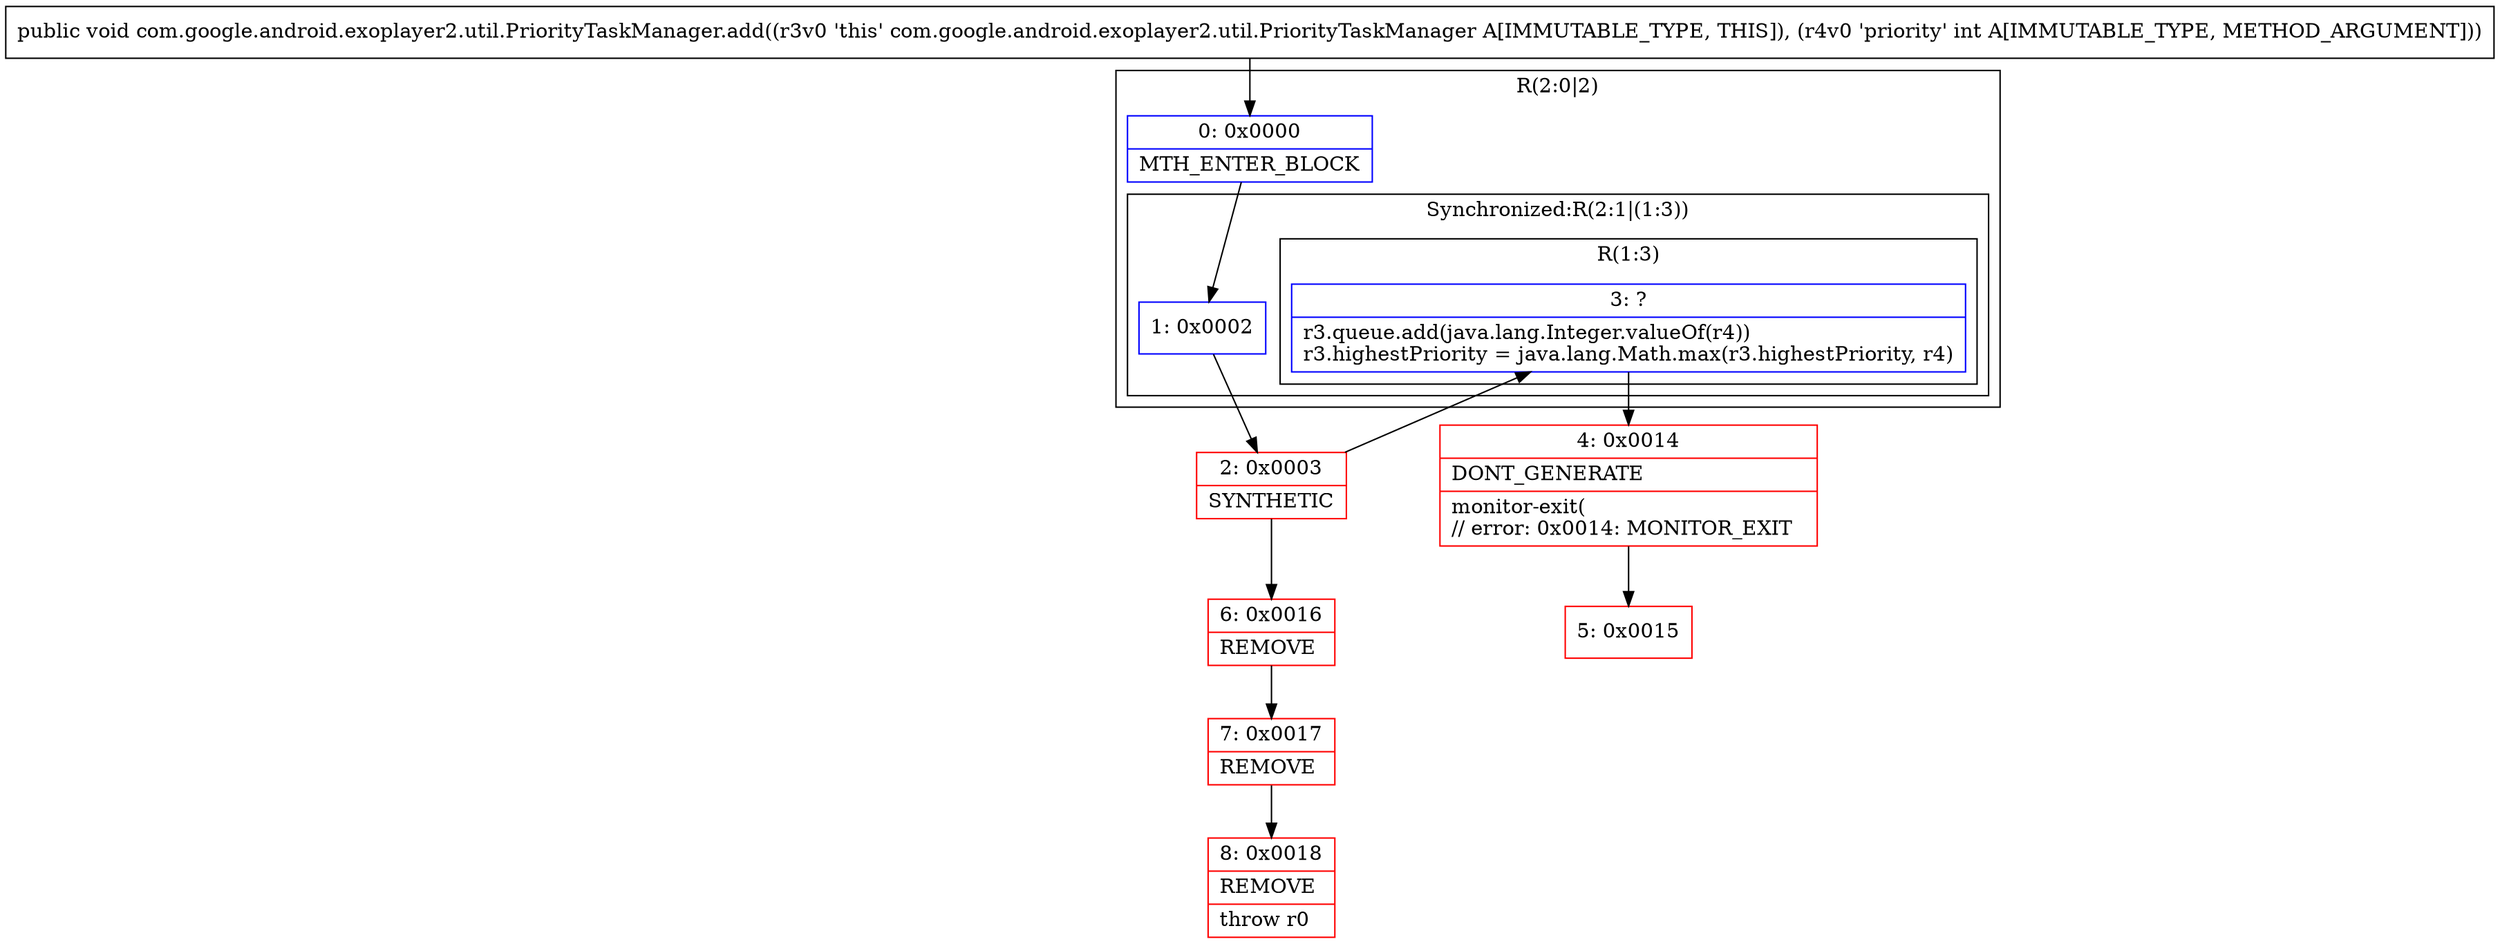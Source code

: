 digraph "CFG forcom.google.android.exoplayer2.util.PriorityTaskManager.add(I)V" {
subgraph cluster_Region_859829428 {
label = "R(2:0|2)";
node [shape=record,color=blue];
Node_0 [shape=record,label="{0\:\ 0x0000|MTH_ENTER_BLOCK\l}"];
subgraph cluster_SynchronizedRegion_573245245 {
label = "Synchronized:R(2:1|(1:3))";
node [shape=record,color=blue];
Node_1 [shape=record,label="{1\:\ 0x0002}"];
subgraph cluster_Region_53893562 {
label = "R(1:3)";
node [shape=record,color=blue];
Node_3 [shape=record,label="{3\:\ ?|r3.queue.add(java.lang.Integer.valueOf(r4))\lr3.highestPriority = java.lang.Math.max(r3.highestPriority, r4)\l}"];
}
}
}
Node_2 [shape=record,color=red,label="{2\:\ 0x0003|SYNTHETIC\l}"];
Node_4 [shape=record,color=red,label="{4\:\ 0x0014|DONT_GENERATE\l|monitor\-exit(\l\/\/ error: 0x0014: MONITOR_EXIT  \l}"];
Node_5 [shape=record,color=red,label="{5\:\ 0x0015}"];
Node_6 [shape=record,color=red,label="{6\:\ 0x0016|REMOVE\l}"];
Node_7 [shape=record,color=red,label="{7\:\ 0x0017|REMOVE\l}"];
Node_8 [shape=record,color=red,label="{8\:\ 0x0018|REMOVE\l|throw r0\l}"];
MethodNode[shape=record,label="{public void com.google.android.exoplayer2.util.PriorityTaskManager.add((r3v0 'this' com.google.android.exoplayer2.util.PriorityTaskManager A[IMMUTABLE_TYPE, THIS]), (r4v0 'priority' int A[IMMUTABLE_TYPE, METHOD_ARGUMENT])) }"];
MethodNode -> Node_0;
Node_0 -> Node_1;
Node_1 -> Node_2;
Node_3 -> Node_4;
Node_2 -> Node_3;
Node_2 -> Node_6;
Node_4 -> Node_5;
Node_6 -> Node_7;
Node_7 -> Node_8;
}

